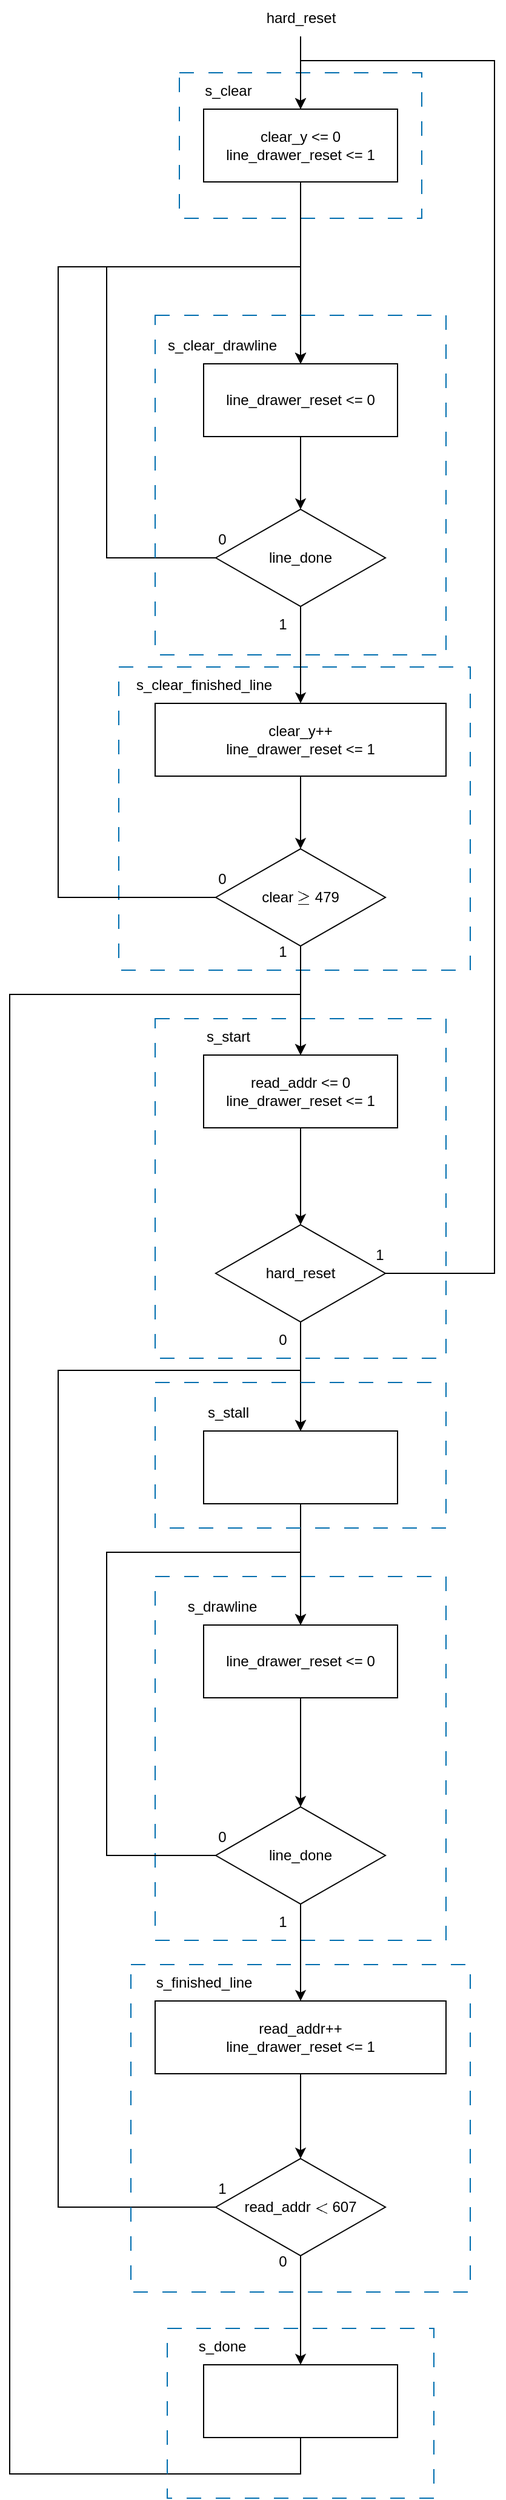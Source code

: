 <mxfile version="22.0.1" type="device">
  <diagram name="Page-1" id="AKGFEVJWhegFH3RxbXjJ">
    <mxGraphModel dx="2098" dy="734" grid="1" gridSize="10" guides="1" tooltips="1" connect="1" arrows="1" fold="1" page="1" pageScale="1" pageWidth="1100" pageHeight="850" math="1" shadow="0">
      <root>
        <mxCell id="0" />
        <mxCell id="1" parent="0" />
        <mxCell id="W1oGFjodtdUd1IemjTyj-130" value="" style="rounded=0;whiteSpace=wrap;html=1;fillColor=none;fontColor=#ffffff;strokeColor=#006EAF;dashed=1;dashPattern=12 12;" vertex="1" parent="1">
          <mxGeometry x="-880" y="1340" width="240" height="300" as="geometry" />
        </mxCell>
        <mxCell id="W1oGFjodtdUd1IemjTyj-128" value="" style="rounded=0;whiteSpace=wrap;html=1;fillColor=none;fontColor=#ffffff;strokeColor=#006EAF;dashed=1;dashPattern=12 12;" vertex="1" parent="1">
          <mxGeometry x="-880" y="880" width="240" height="280" as="geometry" />
        </mxCell>
        <mxCell id="W1oGFjodtdUd1IemjTyj-127" value="" style="rounded=0;whiteSpace=wrap;html=1;fillColor=none;fontColor=#ffffff;strokeColor=#006EAF;dashed=1;dashPattern=12 12;" vertex="1" parent="1">
          <mxGeometry x="-910" y="590" width="290" height="250" as="geometry" />
        </mxCell>
        <mxCell id="W1oGFjodtdUd1IemjTyj-57" value="" style="rounded=0;whiteSpace=wrap;html=1;fillColor=none;fontColor=#ffffff;strokeColor=#006EAF;dashed=1;dashPattern=12 12;" vertex="1" parent="1">
          <mxGeometry x="-860" y="100" width="200" height="120" as="geometry" />
        </mxCell>
        <mxCell id="W1oGFjodtdUd1IemjTyj-64" value="s_clear" style="text;html=1;align=center;verticalAlign=middle;resizable=0;points=[];autosize=1;strokeColor=none;fillColor=none;" vertex="1" parent="1">
          <mxGeometry x="-850" y="100" width="60" height="30" as="geometry" />
        </mxCell>
        <mxCell id="W1oGFjodtdUd1IemjTyj-70" style="edgeStyle=orthogonalEdgeStyle;rounded=0;orthogonalLoop=1;jettySize=auto;html=1;entryX=0.5;entryY=0;entryDx=0;entryDy=0;" edge="1" parent="1" source="W1oGFjodtdUd1IemjTyj-65" target="W1oGFjodtdUd1IemjTyj-68">
          <mxGeometry relative="1" as="geometry" />
        </mxCell>
        <mxCell id="W1oGFjodtdUd1IemjTyj-65" value="clear_y &amp;lt;= 0&lt;br&gt;line_drawer_reset &amp;lt;= 1" style="whiteSpace=wrap;html=1;" vertex="1" parent="1">
          <mxGeometry x="-840" y="130" width="160" height="60" as="geometry" />
        </mxCell>
        <mxCell id="W1oGFjodtdUd1IemjTyj-67" style="edgeStyle=orthogonalEdgeStyle;rounded=0;orthogonalLoop=1;jettySize=auto;html=1;entryX=0.5;entryY=0;entryDx=0;entryDy=0;" edge="1" parent="1" source="W1oGFjodtdUd1IemjTyj-66" target="W1oGFjodtdUd1IemjTyj-65">
          <mxGeometry relative="1" as="geometry" />
        </mxCell>
        <mxCell id="W1oGFjodtdUd1IemjTyj-66" value="hard_reset" style="text;html=1;align=center;verticalAlign=middle;resizable=0;points=[];autosize=1;strokeColor=none;fillColor=none;" vertex="1" parent="1">
          <mxGeometry x="-800" y="40" width="80" height="30" as="geometry" />
        </mxCell>
        <mxCell id="W1oGFjodtdUd1IemjTyj-74" style="edgeStyle=orthogonalEdgeStyle;rounded=0;orthogonalLoop=1;jettySize=auto;html=1;entryX=0.5;entryY=0;entryDx=0;entryDy=0;" edge="1" parent="1" source="W1oGFjodtdUd1IemjTyj-68" target="W1oGFjodtdUd1IemjTyj-71">
          <mxGeometry relative="1" as="geometry" />
        </mxCell>
        <mxCell id="W1oGFjodtdUd1IemjTyj-68" value="line_drawer_reset &amp;lt;= 0" style="whiteSpace=wrap;html=1;" vertex="1" parent="1">
          <mxGeometry x="-840" y="340" width="160" height="60" as="geometry" />
        </mxCell>
        <mxCell id="W1oGFjodtdUd1IemjTyj-69" value="s_clear_drawline" style="text;html=1;align=center;verticalAlign=middle;resizable=0;points=[];autosize=1;strokeColor=none;fillColor=none;" vertex="1" parent="1">
          <mxGeometry x="-880" y="310" width="110" height="30" as="geometry" />
        </mxCell>
        <mxCell id="W1oGFjodtdUd1IemjTyj-73" style="edgeStyle=orthogonalEdgeStyle;rounded=0;orthogonalLoop=1;jettySize=auto;html=1;entryX=0.5;entryY=0;entryDx=0;entryDy=0;" edge="1" parent="1" source="W1oGFjodtdUd1IemjTyj-71" target="W1oGFjodtdUd1IemjTyj-68">
          <mxGeometry relative="1" as="geometry">
            <Array as="points">
              <mxPoint x="-920" y="500" />
              <mxPoint x="-920" y="260" />
              <mxPoint x="-760" y="260" />
            </Array>
          </mxGeometry>
        </mxCell>
        <mxCell id="W1oGFjodtdUd1IemjTyj-78" style="edgeStyle=orthogonalEdgeStyle;rounded=0;orthogonalLoop=1;jettySize=auto;html=1;entryX=0.5;entryY=0;entryDx=0;entryDy=0;" edge="1" parent="1" source="W1oGFjodtdUd1IemjTyj-71" target="W1oGFjodtdUd1IemjTyj-77">
          <mxGeometry relative="1" as="geometry" />
        </mxCell>
        <mxCell id="W1oGFjodtdUd1IemjTyj-71" value="line_done" style="rhombus;whiteSpace=wrap;html=1;" vertex="1" parent="1">
          <mxGeometry x="-830" y="460" width="140" height="80" as="geometry" />
        </mxCell>
        <mxCell id="W1oGFjodtdUd1IemjTyj-75" value="0" style="text;html=1;align=center;verticalAlign=middle;resizable=0;points=[];autosize=1;strokeColor=none;fillColor=none;" vertex="1" parent="1">
          <mxGeometry x="-840" y="470" width="30" height="30" as="geometry" />
        </mxCell>
        <mxCell id="W1oGFjodtdUd1IemjTyj-76" value="s_clear_finished_line" style="text;html=1;align=center;verticalAlign=middle;resizable=0;points=[];autosize=1;strokeColor=none;fillColor=none;" vertex="1" parent="1">
          <mxGeometry x="-910" y="590" width="140" height="30" as="geometry" />
        </mxCell>
        <mxCell id="W1oGFjodtdUd1IemjTyj-81" style="edgeStyle=orthogonalEdgeStyle;rounded=0;orthogonalLoop=1;jettySize=auto;html=1;entryX=0.5;entryY=0;entryDx=0;entryDy=0;" edge="1" parent="1" source="W1oGFjodtdUd1IemjTyj-77" target="W1oGFjodtdUd1IemjTyj-80">
          <mxGeometry relative="1" as="geometry" />
        </mxCell>
        <mxCell id="W1oGFjodtdUd1IemjTyj-77" value="clear_y++&lt;br&gt;line_drawer_reset &amp;lt;= 1" style="whiteSpace=wrap;html=1;" vertex="1" parent="1">
          <mxGeometry x="-880" y="620" width="240" height="60" as="geometry" />
        </mxCell>
        <mxCell id="W1oGFjodtdUd1IemjTyj-79" value="1" style="text;html=1;align=center;verticalAlign=middle;resizable=0;points=[];autosize=1;strokeColor=none;fillColor=none;" vertex="1" parent="1">
          <mxGeometry x="-790" y="540" width="30" height="30" as="geometry" />
        </mxCell>
        <mxCell id="W1oGFjodtdUd1IemjTyj-82" style="edgeStyle=orthogonalEdgeStyle;rounded=0;orthogonalLoop=1;jettySize=auto;html=1;entryX=0.5;entryY=0;entryDx=0;entryDy=0;" edge="1" parent="1" source="W1oGFjodtdUd1IemjTyj-80" target="W1oGFjodtdUd1IemjTyj-68">
          <mxGeometry relative="1" as="geometry">
            <Array as="points">
              <mxPoint x="-960" y="780" />
              <mxPoint x="-960" y="260" />
              <mxPoint x="-760" y="260" />
            </Array>
          </mxGeometry>
        </mxCell>
        <mxCell id="W1oGFjodtdUd1IemjTyj-86" style="edgeStyle=orthogonalEdgeStyle;rounded=0;orthogonalLoop=1;jettySize=auto;html=1;entryX=0.5;entryY=0;entryDx=0;entryDy=0;" edge="1" parent="1" source="W1oGFjodtdUd1IemjTyj-80" target="W1oGFjodtdUd1IemjTyj-85">
          <mxGeometry relative="1" as="geometry" />
        </mxCell>
        <mxCell id="W1oGFjodtdUd1IemjTyj-80" value="clear \(\geq\) 479" style="rhombus;whiteSpace=wrap;html=1;" vertex="1" parent="1">
          <mxGeometry x="-830" y="740" width="140" height="80" as="geometry" />
        </mxCell>
        <mxCell id="W1oGFjodtdUd1IemjTyj-83" value="0" style="text;html=1;align=center;verticalAlign=middle;resizable=0;points=[];autosize=1;strokeColor=none;fillColor=none;" vertex="1" parent="1">
          <mxGeometry x="-840" y="750" width="30" height="30" as="geometry" />
        </mxCell>
        <mxCell id="W1oGFjodtdUd1IemjTyj-84" value="s_start" style="text;html=1;align=center;verticalAlign=middle;resizable=0;points=[];autosize=1;strokeColor=none;fillColor=none;" vertex="1" parent="1">
          <mxGeometry x="-850" y="880" width="60" height="30" as="geometry" />
        </mxCell>
        <mxCell id="W1oGFjodtdUd1IemjTyj-89" style="edgeStyle=orthogonalEdgeStyle;rounded=0;orthogonalLoop=1;jettySize=auto;html=1;entryX=0.5;entryY=0;entryDx=0;entryDy=0;" edge="1" parent="1" source="W1oGFjodtdUd1IemjTyj-85" target="W1oGFjodtdUd1IemjTyj-88">
          <mxGeometry relative="1" as="geometry" />
        </mxCell>
        <mxCell id="W1oGFjodtdUd1IemjTyj-85" value="read_addr &amp;lt;= 0&lt;br&gt;line_drawer_reset &amp;lt;= 1" style="whiteSpace=wrap;html=1;" vertex="1" parent="1">
          <mxGeometry x="-840" y="910" width="160" height="60" as="geometry" />
        </mxCell>
        <mxCell id="W1oGFjodtdUd1IemjTyj-87" value="1" style="text;html=1;align=center;verticalAlign=middle;resizable=0;points=[];autosize=1;strokeColor=none;fillColor=none;" vertex="1" parent="1">
          <mxGeometry x="-790" y="810" width="30" height="30" as="geometry" />
        </mxCell>
        <mxCell id="W1oGFjodtdUd1IemjTyj-91" style="edgeStyle=orthogonalEdgeStyle;rounded=0;orthogonalLoop=1;jettySize=auto;html=1;entryX=0.5;entryY=0;entryDx=0;entryDy=0;" edge="1" parent="1" source="W1oGFjodtdUd1IemjTyj-88" target="W1oGFjodtdUd1IemjTyj-65">
          <mxGeometry relative="1" as="geometry">
            <Array as="points">
              <mxPoint x="-600" y="1090" />
              <mxPoint x="-600" y="90" />
              <mxPoint x="-760" y="90" />
            </Array>
          </mxGeometry>
        </mxCell>
        <mxCell id="W1oGFjodtdUd1IemjTyj-94" style="edgeStyle=orthogonalEdgeStyle;rounded=0;orthogonalLoop=1;jettySize=auto;html=1;entryX=0.5;entryY=0;entryDx=0;entryDy=0;" edge="1" parent="1" source="W1oGFjodtdUd1IemjTyj-88" target="W1oGFjodtdUd1IemjTyj-93">
          <mxGeometry relative="1" as="geometry" />
        </mxCell>
        <mxCell id="W1oGFjodtdUd1IemjTyj-88" value="hard_reset" style="rhombus;whiteSpace=wrap;html=1;" vertex="1" parent="1">
          <mxGeometry x="-830" y="1050" width="140" height="80" as="geometry" />
        </mxCell>
        <mxCell id="W1oGFjodtdUd1IemjTyj-92" value="s_stall" style="text;html=1;align=center;verticalAlign=middle;resizable=0;points=[];autosize=1;strokeColor=none;fillColor=none;" vertex="1" parent="1">
          <mxGeometry x="-850" y="1190" width="60" height="30" as="geometry" />
        </mxCell>
        <mxCell id="W1oGFjodtdUd1IemjTyj-99" style="edgeStyle=orthogonalEdgeStyle;rounded=0;orthogonalLoop=1;jettySize=auto;html=1;entryX=0.5;entryY=0;entryDx=0;entryDy=0;" edge="1" parent="1" source="W1oGFjodtdUd1IemjTyj-93" target="W1oGFjodtdUd1IemjTyj-98">
          <mxGeometry relative="1" as="geometry" />
        </mxCell>
        <mxCell id="W1oGFjodtdUd1IemjTyj-93" value="" style="whiteSpace=wrap;html=1;" vertex="1" parent="1">
          <mxGeometry x="-840" y="1220" width="160" height="60" as="geometry" />
        </mxCell>
        <mxCell id="W1oGFjodtdUd1IemjTyj-95" value="1" style="text;html=1;align=center;verticalAlign=middle;resizable=0;points=[];autosize=1;strokeColor=none;fillColor=none;" vertex="1" parent="1">
          <mxGeometry x="-710" y="1060" width="30" height="30" as="geometry" />
        </mxCell>
        <mxCell id="W1oGFjodtdUd1IemjTyj-96" value="0" style="text;html=1;align=center;verticalAlign=middle;resizable=0;points=[];autosize=1;strokeColor=none;fillColor=none;" vertex="1" parent="1">
          <mxGeometry x="-790" y="1130" width="30" height="30" as="geometry" />
        </mxCell>
        <mxCell id="W1oGFjodtdUd1IemjTyj-97" value="s_drawline" style="text;html=1;align=center;verticalAlign=middle;resizable=0;points=[];autosize=1;strokeColor=none;fillColor=none;" vertex="1" parent="1">
          <mxGeometry x="-865" y="1350" width="80" height="30" as="geometry" />
        </mxCell>
        <mxCell id="W1oGFjodtdUd1IemjTyj-102" style="edgeStyle=orthogonalEdgeStyle;rounded=0;orthogonalLoop=1;jettySize=auto;html=1;entryX=0.5;entryY=0;entryDx=0;entryDy=0;" edge="1" parent="1" source="W1oGFjodtdUd1IemjTyj-98" target="W1oGFjodtdUd1IemjTyj-100">
          <mxGeometry relative="1" as="geometry" />
        </mxCell>
        <mxCell id="W1oGFjodtdUd1IemjTyj-98" value="line_drawer_reset &amp;lt;= 0" style="whiteSpace=wrap;html=1;" vertex="1" parent="1">
          <mxGeometry x="-840" y="1380" width="160" height="60" as="geometry" />
        </mxCell>
        <mxCell id="W1oGFjodtdUd1IemjTyj-101" style="edgeStyle=orthogonalEdgeStyle;rounded=0;orthogonalLoop=1;jettySize=auto;html=1;entryX=0.5;entryY=0;entryDx=0;entryDy=0;" edge="1" parent="1" source="W1oGFjodtdUd1IemjTyj-100" target="W1oGFjodtdUd1IemjTyj-98">
          <mxGeometry relative="1" as="geometry">
            <Array as="points">
              <mxPoint x="-920" y="1570" />
              <mxPoint x="-920" y="1320" />
              <mxPoint x="-760" y="1320" />
            </Array>
          </mxGeometry>
        </mxCell>
        <mxCell id="W1oGFjodtdUd1IemjTyj-106" style="edgeStyle=orthogonalEdgeStyle;rounded=0;orthogonalLoop=1;jettySize=auto;html=1;entryX=0.5;entryY=0;entryDx=0;entryDy=0;" edge="1" parent="1" source="W1oGFjodtdUd1IemjTyj-100" target="W1oGFjodtdUd1IemjTyj-105">
          <mxGeometry relative="1" as="geometry" />
        </mxCell>
        <mxCell id="W1oGFjodtdUd1IemjTyj-100" value="line_done" style="rhombus;whiteSpace=wrap;html=1;" vertex="1" parent="1">
          <mxGeometry x="-830" y="1530" width="140" height="80" as="geometry" />
        </mxCell>
        <mxCell id="W1oGFjodtdUd1IemjTyj-103" value="0" style="text;html=1;align=center;verticalAlign=middle;resizable=0;points=[];autosize=1;strokeColor=none;fillColor=none;" vertex="1" parent="1">
          <mxGeometry x="-840" y="1540" width="30" height="30" as="geometry" />
        </mxCell>
        <mxCell id="W1oGFjodtdUd1IemjTyj-104" value="s_finished_line" style="text;html=1;align=center;verticalAlign=middle;resizable=0;points=[];autosize=1;strokeColor=none;fillColor=none;" vertex="1" parent="1">
          <mxGeometry x="-890" y="1660" width="100" height="30" as="geometry" />
        </mxCell>
        <mxCell id="W1oGFjodtdUd1IemjTyj-117" style="edgeStyle=orthogonalEdgeStyle;rounded=0;orthogonalLoop=1;jettySize=auto;html=1;entryX=0.5;entryY=0;entryDx=0;entryDy=0;" edge="1" parent="1" source="W1oGFjodtdUd1IemjTyj-105" target="W1oGFjodtdUd1IemjTyj-116">
          <mxGeometry relative="1" as="geometry" />
        </mxCell>
        <mxCell id="W1oGFjodtdUd1IemjTyj-105" value="read_addr++&lt;br&gt;line_drawer_reset &amp;lt;= 1" style="whiteSpace=wrap;html=1;" vertex="1" parent="1">
          <mxGeometry x="-880" y="1690" width="240" height="60" as="geometry" />
        </mxCell>
        <mxCell id="W1oGFjodtdUd1IemjTyj-120" style="edgeStyle=orthogonalEdgeStyle;rounded=0;orthogonalLoop=1;jettySize=auto;html=1;entryX=0.5;entryY=0;entryDx=0;entryDy=0;" edge="1" parent="1" source="W1oGFjodtdUd1IemjTyj-116" target="W1oGFjodtdUd1IemjTyj-119">
          <mxGeometry relative="1" as="geometry" />
        </mxCell>
        <mxCell id="W1oGFjodtdUd1IemjTyj-121" style="edgeStyle=orthogonalEdgeStyle;rounded=0;orthogonalLoop=1;jettySize=auto;html=1;entryX=0.5;entryY=0;entryDx=0;entryDy=0;" edge="1" parent="1" source="W1oGFjodtdUd1IemjTyj-116" target="W1oGFjodtdUd1IemjTyj-93">
          <mxGeometry relative="1" as="geometry">
            <Array as="points">
              <mxPoint x="-960" y="1860" />
              <mxPoint x="-960" y="1170" />
              <mxPoint x="-760" y="1170" />
            </Array>
          </mxGeometry>
        </mxCell>
        <mxCell id="W1oGFjodtdUd1IemjTyj-116" value="read_addr \(&amp;lt;\) 607" style="rhombus;whiteSpace=wrap;html=1;" vertex="1" parent="1">
          <mxGeometry x="-830" y="1820" width="140" height="80" as="geometry" />
        </mxCell>
        <mxCell id="W1oGFjodtdUd1IemjTyj-118" value="s_done" style="text;html=1;align=center;verticalAlign=middle;resizable=0;points=[];autosize=1;strokeColor=none;fillColor=none;" vertex="1" parent="1">
          <mxGeometry x="-855" y="1960" width="60" height="30" as="geometry" />
        </mxCell>
        <mxCell id="W1oGFjodtdUd1IemjTyj-125" style="edgeStyle=orthogonalEdgeStyle;rounded=0;orthogonalLoop=1;jettySize=auto;html=1;entryX=0.5;entryY=0;entryDx=0;entryDy=0;" edge="1" parent="1" source="W1oGFjodtdUd1IemjTyj-119" target="W1oGFjodtdUd1IemjTyj-85">
          <mxGeometry relative="1" as="geometry">
            <Array as="points">
              <mxPoint x="-760" y="2080" />
              <mxPoint x="-1000" y="2080" />
              <mxPoint x="-1000" y="860" />
              <mxPoint x="-760" y="860" />
            </Array>
          </mxGeometry>
        </mxCell>
        <mxCell id="W1oGFjodtdUd1IemjTyj-119" value="" style="whiteSpace=wrap;html=1;" vertex="1" parent="1">
          <mxGeometry x="-840" y="1990" width="160" height="60" as="geometry" />
        </mxCell>
        <mxCell id="W1oGFjodtdUd1IemjTyj-122" value="1" style="text;html=1;align=center;verticalAlign=middle;resizable=0;points=[];autosize=1;strokeColor=none;fillColor=none;" vertex="1" parent="1">
          <mxGeometry x="-790" y="1610" width="30" height="30" as="geometry" />
        </mxCell>
        <mxCell id="W1oGFjodtdUd1IemjTyj-123" value="1" style="text;html=1;align=center;verticalAlign=middle;resizable=0;points=[];autosize=1;strokeColor=none;fillColor=none;" vertex="1" parent="1">
          <mxGeometry x="-840" y="1830" width="30" height="30" as="geometry" />
        </mxCell>
        <mxCell id="W1oGFjodtdUd1IemjTyj-124" value="0" style="text;html=1;align=center;verticalAlign=middle;resizable=0;points=[];autosize=1;strokeColor=none;fillColor=none;" vertex="1" parent="1">
          <mxGeometry x="-790" y="1890" width="30" height="30" as="geometry" />
        </mxCell>
        <mxCell id="W1oGFjodtdUd1IemjTyj-126" value="" style="rounded=0;whiteSpace=wrap;html=1;fillColor=none;fontColor=#ffffff;strokeColor=#006EAF;dashed=1;dashPattern=12 12;" vertex="1" parent="1">
          <mxGeometry x="-880" y="300" width="240" height="280" as="geometry" />
        </mxCell>
        <mxCell id="W1oGFjodtdUd1IemjTyj-129" value="" style="rounded=0;whiteSpace=wrap;html=1;fillColor=none;fontColor=#ffffff;strokeColor=#006EAF;dashed=1;dashPattern=12 12;" vertex="1" parent="1">
          <mxGeometry x="-880" y="1180" width="240" height="120" as="geometry" />
        </mxCell>
        <mxCell id="W1oGFjodtdUd1IemjTyj-131" value="" style="rounded=0;whiteSpace=wrap;html=1;fillColor=none;fontColor=#ffffff;strokeColor=#006EAF;dashed=1;dashPattern=12 12;" vertex="1" parent="1">
          <mxGeometry x="-900" y="1660" width="280" height="270" as="geometry" />
        </mxCell>
        <mxCell id="W1oGFjodtdUd1IemjTyj-132" value="" style="rounded=0;whiteSpace=wrap;html=1;fillColor=none;fontColor=#ffffff;strokeColor=#006EAF;dashed=1;dashPattern=12 12;" vertex="1" parent="1">
          <mxGeometry x="-870" y="1960" width="220" height="140" as="geometry" />
        </mxCell>
      </root>
    </mxGraphModel>
  </diagram>
</mxfile>
